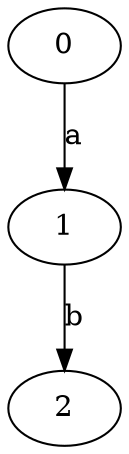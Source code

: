 digraph G {
        0 [init=1][match=0]
        1 [init=0][match=0]
        2 [init=0][match=1]
        0->1 [label=a][guard="{x0 < 1}"]
        1->2 [label=b][guard="{x0 < 1}"]
}
